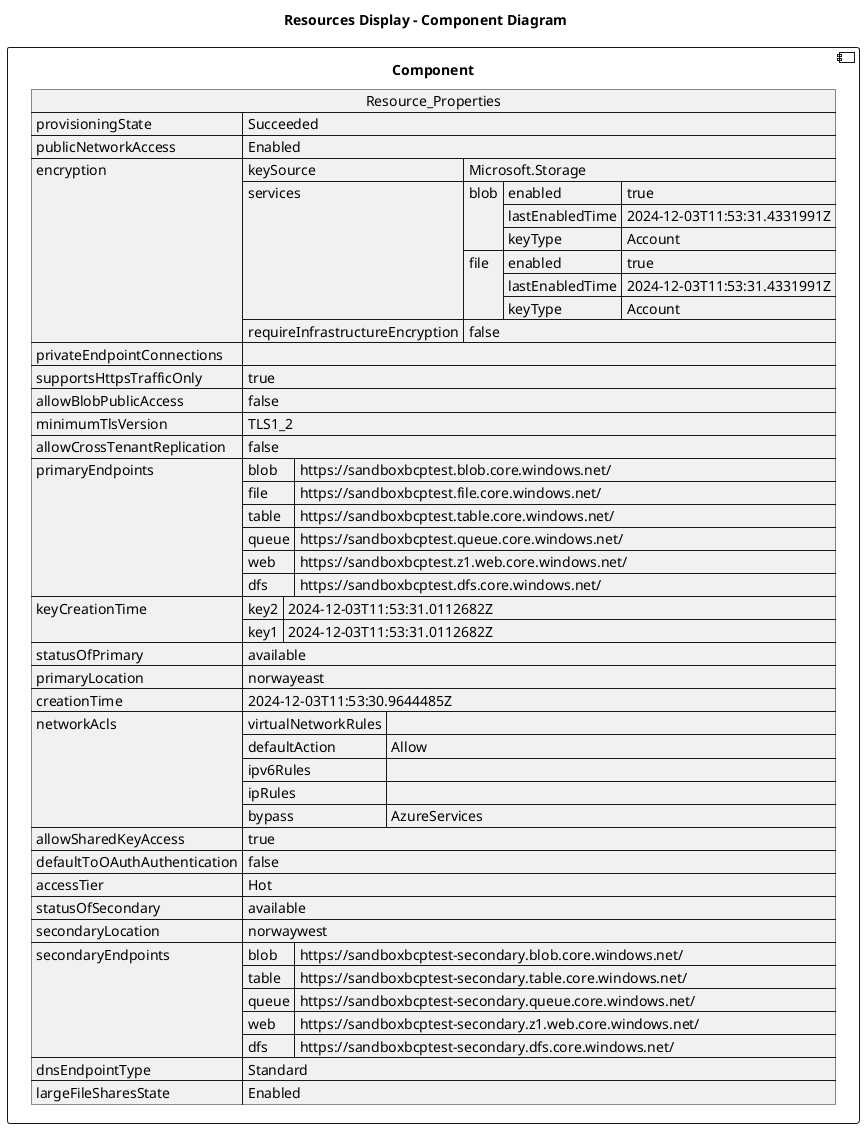 @startuml

title Resources Display - Component Diagram

component Component {

json  Resource_Properties {
  "provisioningState": "Succeeded",
  "publicNetworkAccess": "Enabled",
  "encryption": {
    "keySource": "Microsoft.Storage",
    "services": {
      "blob": {
        "enabled": true,
        "lastEnabledTime": "2024-12-03T11:53:31.4331991Z",
        "keyType": "Account"
      },
      "file": {
        "enabled": true,
        "lastEnabledTime": "2024-12-03T11:53:31.4331991Z",
        "keyType": "Account"
      }
    },
    "requireInfrastructureEncryption": false
  },
  "privateEndpointConnections": [],
  "supportsHttpsTrafficOnly": true,
  "allowBlobPublicAccess": false,
  "minimumTlsVersion": "TLS1_2",
  "allowCrossTenantReplication": false,
  "primaryEndpoints": {
    "blob": "https://sandboxbcptest.blob.core.windows.net/",
    "file": "https://sandboxbcptest.file.core.windows.net/",
    "table": "https://sandboxbcptest.table.core.windows.net/",
    "queue": "https://sandboxbcptest.queue.core.windows.net/",
    "web": "https://sandboxbcptest.z1.web.core.windows.net/",
    "dfs": "https://sandboxbcptest.dfs.core.windows.net/"
  },
  "keyCreationTime": {
    "key2": "2024-12-03T11:53:31.0112682Z",
    "key1": "2024-12-03T11:53:31.0112682Z"
  },
  "statusOfPrimary": "available",
  "primaryLocation": "norwayeast",
  "creationTime": "2024-12-03T11:53:30.9644485Z",
  "networkAcls": {
    "virtualNetworkRules": [],
    "defaultAction": "Allow",
    "ipv6Rules": [],
    "ipRules": [],
    "bypass": "AzureServices"
  },
  "allowSharedKeyAccess": true,
  "defaultToOAuthAuthentication": false,
  "accessTier": "Hot",
  "statusOfSecondary": "available",
  "secondaryLocation": "norwaywest",
  "secondaryEndpoints": {
    "blob": "https://sandboxbcptest-secondary.blob.core.windows.net/",
    "table": "https://sandboxbcptest-secondary.table.core.windows.net/",
    "queue": "https://sandboxbcptest-secondary.queue.core.windows.net/",
    "web": "https://sandboxbcptest-secondary.z1.web.core.windows.net/",
    "dfs": "https://sandboxbcptest-secondary.dfs.core.windows.net/"
  },
  "dnsEndpointType": "Standard",
  "largeFileSharesState": "Enabled"
}
}
@enduml
